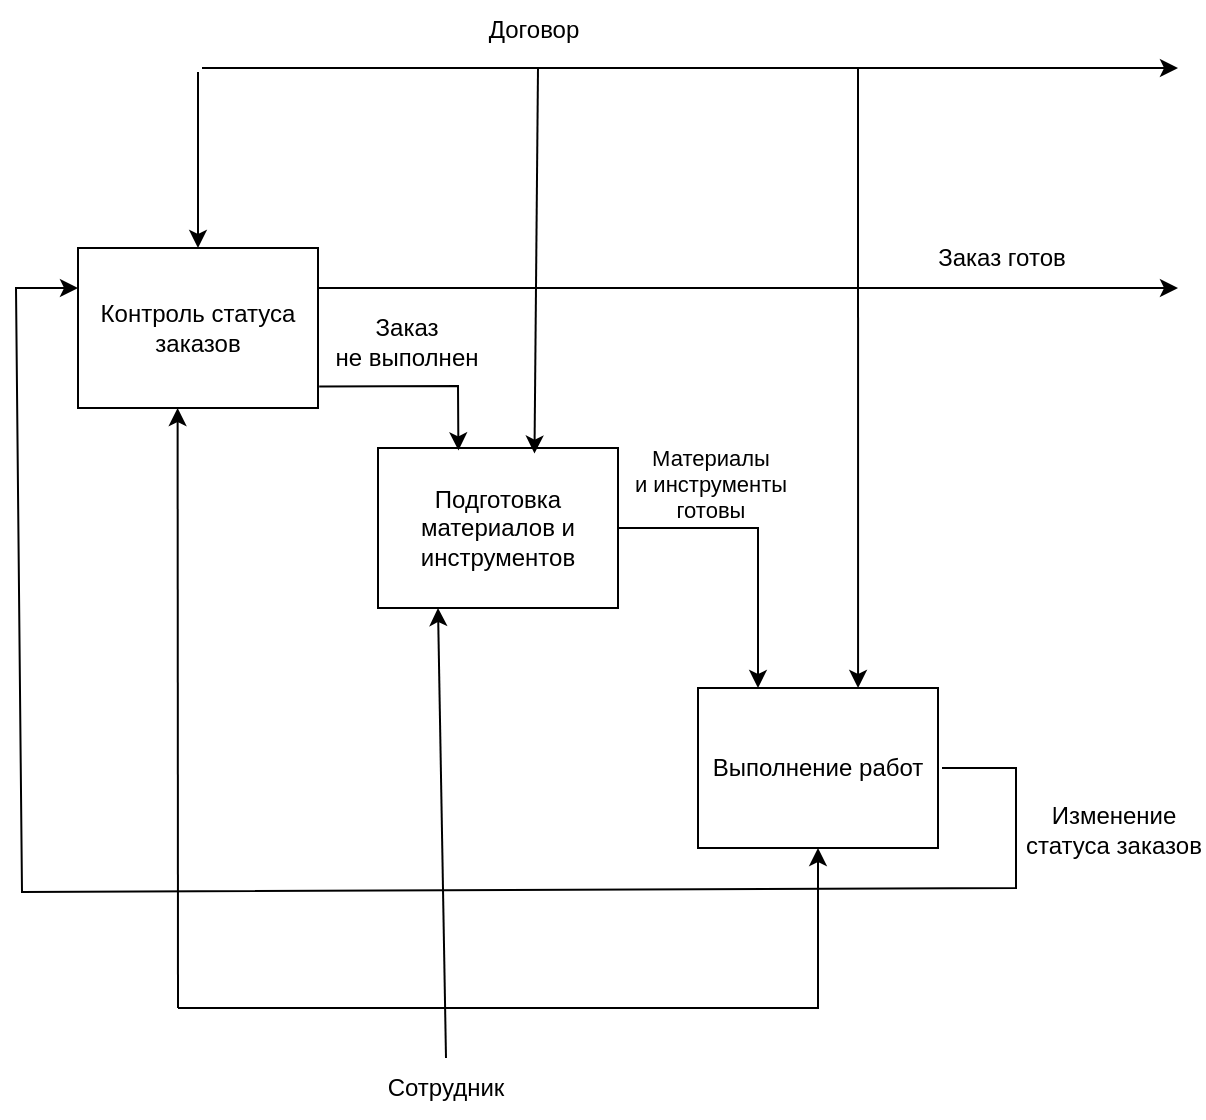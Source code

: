 <mxfile version="22.1.2" type="github">
  <diagram name="Страница — 1" id="UBM8uuqGAXcxDV0GicOs">
    <mxGraphModel dx="1425" dy="542" grid="0" gridSize="10" guides="1" tooltips="1" connect="1" arrows="1" fold="1" page="1" pageScale="1" pageWidth="827" pageHeight="1169" math="0" shadow="0">
      <root>
        <mxCell id="0" />
        <mxCell id="1" parent="0" />
        <mxCell id="SP7nUaGou8AFclUCDvNq-2" style="edgeStyle=orthogonalEdgeStyle;rounded=0;orthogonalLoop=1;jettySize=auto;html=1;entryX=0.5;entryY=0;entryDx=0;entryDy=0;" parent="1" target="8RD01GwfZpLmEbGkj-MV-2" edge="1">
          <mxGeometry relative="1" as="geometry">
            <mxPoint x="310" y="92" as="sourcePoint" />
            <Array as="points">
              <mxPoint x="310" y="92" />
            </Array>
          </mxGeometry>
        </mxCell>
        <mxCell id="8RD01GwfZpLmEbGkj-MV-2" value="Контроль статуса заказов" style="rounded=0;whiteSpace=wrap;html=1;" parent="1" vertex="1">
          <mxGeometry x="250" y="180" width="120" height="80" as="geometry" />
        </mxCell>
        <mxCell id="SP7nUaGou8AFclUCDvNq-10" style="edgeStyle=orthogonalEdgeStyle;rounded=0;orthogonalLoop=1;jettySize=auto;html=1;exitX=1;exitY=0.5;exitDx=0;exitDy=0;entryX=0.25;entryY=0;entryDx=0;entryDy=0;" parent="1" source="8RD01GwfZpLmEbGkj-MV-3" target="gTo4boSulwLFCVvMiwWt-1" edge="1">
          <mxGeometry relative="1" as="geometry">
            <mxPoint x="490" y="500" as="targetPoint" />
            <mxPoint x="290" y="420" as="sourcePoint" />
            <Array as="points">
              <mxPoint x="590" y="320" />
            </Array>
          </mxGeometry>
        </mxCell>
        <mxCell id="SP7nUaGou8AFclUCDvNq-12" value="Материалы &lt;br&gt;и инструменты &lt;br&gt;готовы" style="edgeLabel;html=1;align=center;verticalAlign=middle;resizable=0;points=[];" parent="SP7nUaGou8AFclUCDvNq-10" vertex="1" connectable="0">
          <mxGeometry x="0.166" y="2" relative="1" as="geometry">
            <mxPoint x="-26" y="-40" as="offset" />
          </mxGeometry>
        </mxCell>
        <mxCell id="8RD01GwfZpLmEbGkj-MV-3" value="Подготовка материалов и инструментов" style="rounded=0;whiteSpace=wrap;html=1;" parent="1" vertex="1">
          <mxGeometry x="400" y="280" width="120" height="80" as="geometry" />
        </mxCell>
        <mxCell id="gTo4boSulwLFCVvMiwWt-1" value="Выполнение работ" style="rounded=0;whiteSpace=wrap;html=1;" parent="1" vertex="1">
          <mxGeometry x="560" y="400" width="120" height="80" as="geometry" />
        </mxCell>
        <mxCell id="gTo4boSulwLFCVvMiwWt-6" value="" style="endArrow=classic;html=1;rounded=0;exitX=1.005;exitY=0.865;exitDx=0;exitDy=0;entryX=0.335;entryY=0.015;entryDx=0;entryDy=0;entryPerimeter=0;exitPerimeter=0;" parent="1" source="8RD01GwfZpLmEbGkj-MV-2" target="8RD01GwfZpLmEbGkj-MV-3" edge="1">
          <mxGeometry width="50" height="50" relative="1" as="geometry">
            <mxPoint x="510" y="220" as="sourcePoint" />
            <mxPoint x="620" y="220" as="targetPoint" />
            <Array as="points">
              <mxPoint x="440" y="249" />
            </Array>
          </mxGeometry>
        </mxCell>
        <mxCell id="gTo4boSulwLFCVvMiwWt-9" value="" style="endArrow=classic;html=1;rounded=0;entryX=0;entryY=0.25;entryDx=0;entryDy=0;" parent="1" target="8RD01GwfZpLmEbGkj-MV-2" edge="1">
          <mxGeometry width="50" height="50" relative="1" as="geometry">
            <mxPoint x="682" y="440" as="sourcePoint" />
            <mxPoint x="331" y="265" as="targetPoint" />
            <Array as="points">
              <mxPoint x="719" y="440" />
              <mxPoint x="719" y="500" />
              <mxPoint x="222" y="502" />
              <mxPoint x="219" y="200" />
            </Array>
          </mxGeometry>
        </mxCell>
        <mxCell id="gTo4boSulwLFCVvMiwWt-11" value="Изменение статуса заказов" style="text;html=1;strokeColor=none;fillColor=none;align=center;verticalAlign=middle;whiteSpace=wrap;rounded=0;" parent="1" vertex="1">
          <mxGeometry x="723" y="456" width="90" height="30" as="geometry" />
        </mxCell>
        <mxCell id="gTo4boSulwLFCVvMiwWt-16" value="" style="endArrow=classic;html=1;rounded=0;entryX=0.415;entryY=1.055;entryDx=0;entryDy=0;entryPerimeter=0;" parent="1" edge="1">
          <mxGeometry width="50" height="50" relative="1" as="geometry">
            <mxPoint x="300" y="560" as="sourcePoint" />
            <mxPoint x="299.8" y="260" as="targetPoint" />
          </mxGeometry>
        </mxCell>
        <mxCell id="gTo4boSulwLFCVvMiwWt-19" value="Сотрудник" style="text;html=1;strokeColor=none;fillColor=none;align=center;verticalAlign=middle;whiteSpace=wrap;rounded=0;" parent="1" vertex="1">
          <mxGeometry x="404" y="585" width="60" height="30" as="geometry" />
        </mxCell>
        <mxCell id="gTo4boSulwLFCVvMiwWt-20" value="" style="endArrow=classic;html=1;rounded=0;entryX=0.5;entryY=1;entryDx=0;entryDy=0;" parent="1" target="gTo4boSulwLFCVvMiwWt-1" edge="1">
          <mxGeometry width="50" height="50" relative="1" as="geometry">
            <mxPoint x="300" y="560" as="sourcePoint" />
            <mxPoint x="660" y="540" as="targetPoint" />
            <Array as="points">
              <mxPoint x="620" y="560" />
            </Array>
          </mxGeometry>
        </mxCell>
        <mxCell id="iDcGcSW94u35pP6nEgol-1" value="" style="endArrow=classic;html=1;rounded=0;" parent="1" edge="1">
          <mxGeometry width="50" height="50" relative="1" as="geometry">
            <mxPoint x="312" y="90" as="sourcePoint" />
            <mxPoint x="800" y="90" as="targetPoint" />
          </mxGeometry>
        </mxCell>
        <mxCell id="iDcGcSW94u35pP6nEgol-2" value="Договор" style="text;html=1;strokeColor=none;fillColor=none;align=center;verticalAlign=middle;whiteSpace=wrap;rounded=0;" parent="1" vertex="1">
          <mxGeometry x="448" y="56" width="60" height="30" as="geometry" />
        </mxCell>
        <mxCell id="iDcGcSW94u35pP6nEgol-3" value="" style="endArrow=classic;html=1;rounded=0;entryX=0.652;entryY=0.035;entryDx=0;entryDy=0;entryPerimeter=0;" parent="1" target="8RD01GwfZpLmEbGkj-MV-3" edge="1">
          <mxGeometry width="50" height="50" relative="1" as="geometry">
            <mxPoint x="480" y="90" as="sourcePoint" />
            <mxPoint x="480" y="270" as="targetPoint" />
          </mxGeometry>
        </mxCell>
        <mxCell id="iDcGcSW94u35pP6nEgol-4" value="" style="endArrow=classic;html=1;rounded=0;entryX=0.667;entryY=0;entryDx=0;entryDy=0;entryPerimeter=0;" parent="1" target="gTo4boSulwLFCVvMiwWt-1" edge="1">
          <mxGeometry width="50" height="50" relative="1" as="geometry">
            <mxPoint x="640" y="90" as="sourcePoint" />
            <mxPoint x="700" y="110" as="targetPoint" />
          </mxGeometry>
        </mxCell>
        <mxCell id="iDcGcSW94u35pP6nEgol-5" value="" style="endArrow=classic;html=1;rounded=0;exitX=1;exitY=0.25;exitDx=0;exitDy=0;" parent="1" source="8RD01GwfZpLmEbGkj-MV-2" edge="1">
          <mxGeometry width="50" height="50" relative="1" as="geometry">
            <mxPoint x="690" y="200" as="sourcePoint" />
            <mxPoint x="800" y="200" as="targetPoint" />
          </mxGeometry>
        </mxCell>
        <mxCell id="iDcGcSW94u35pP6nEgol-6" value="Заказ готов" style="text;html=1;strokeColor=none;fillColor=none;align=center;verticalAlign=middle;whiteSpace=wrap;rounded=0;" parent="1" vertex="1">
          <mxGeometry x="667" y="170" width="90" height="30" as="geometry" />
        </mxCell>
        <mxCell id="6sgp_j9lnv-MHtX0Il7Z-1" value="" style="endArrow=classic;html=1;rounded=0;entryX=0.415;entryY=1.055;entryDx=0;entryDy=0;entryPerimeter=0;exitX=0.5;exitY=0;exitDx=0;exitDy=0;" parent="1" edge="1" source="gTo4boSulwLFCVvMiwWt-19">
          <mxGeometry width="50" height="50" relative="1" as="geometry">
            <mxPoint x="430" y="560" as="sourcePoint" />
            <mxPoint x="430.0" y="360" as="targetPoint" />
          </mxGeometry>
        </mxCell>
        <mxCell id="tkARRXcPkGaXXbMb_q4t-2" value="Заказ &lt;br&gt;не выполнен" style="text;html=1;align=center;verticalAlign=middle;resizable=0;points=[];autosize=1;strokeColor=none;fillColor=none;" vertex="1" parent="1">
          <mxGeometry x="369" y="206" width="89" height="41" as="geometry" />
        </mxCell>
      </root>
    </mxGraphModel>
  </diagram>
</mxfile>
